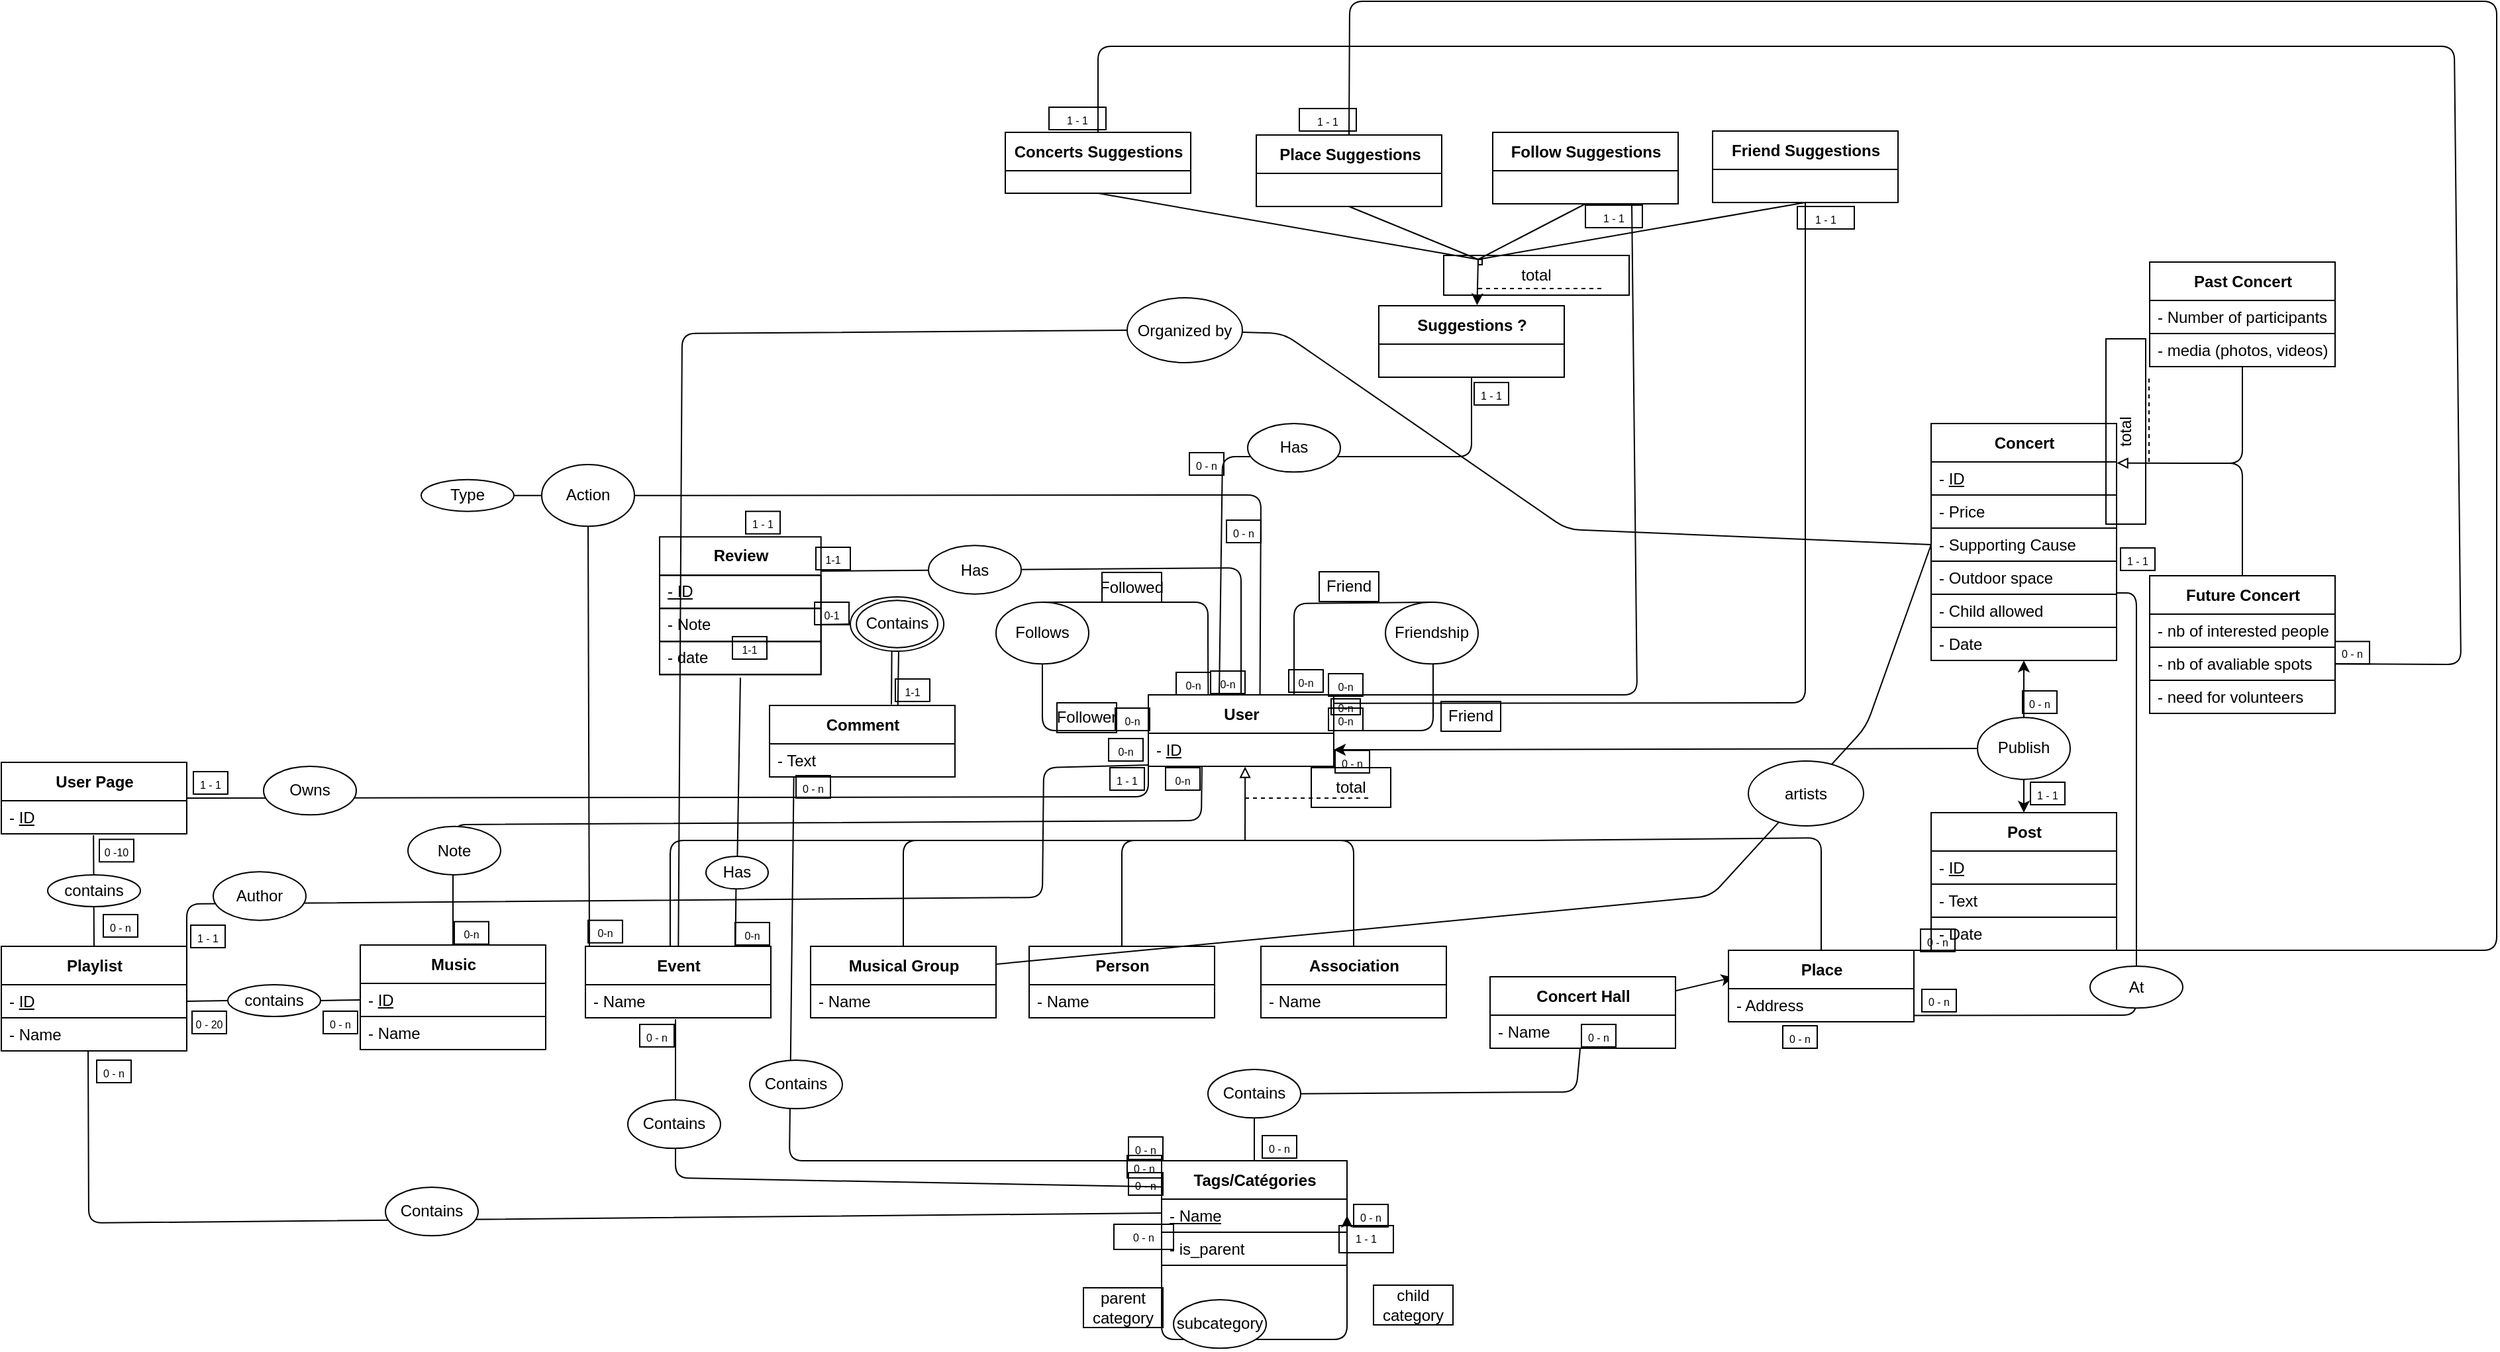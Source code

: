 <mxfile>
    <diagram id="nT5KfW_RDlfUQsja67Bm" name="Page-1">
        <mxGraphModel dx="3266" dy="2117" grid="1" gridSize="1" guides="1" tooltips="1" connect="1" arrows="1" fold="1" page="0" pageScale="1" pageWidth="850" pageHeight="1100" math="0" shadow="0">
            <root>
                <mxCell id="0"/>
                <mxCell id="1" parent="0"/>
                <mxCell id="24" style="edgeStyle=none;html=1;exitX=1;exitY=0.5;exitDx=0;exitDy=0;endArrow=none;endFill=0;strokeColor=#000000;" parent="1" source="5" edge="1">
                    <mxGeometry relative="1" as="geometry">
                        <mxPoint x="560" y="80" as="targetPoint"/>
                        <Array as="points">
                            <mxPoint x="560" y="137"/>
                        </Array>
                    </mxGeometry>
                </mxCell>
                <mxCell id="56" style="edgeStyle=none;html=1;startArrow=none;startFill=0;endArrow=none;endFill=0;entryX=1;entryY=0.5;entryDx=0;entryDy=0;exitX=0.602;exitY=0.006;exitDx=0;exitDy=0;exitPerimeter=0;strokeColor=#000000;" parent="1" source="5" target="60" edge="1">
                    <mxGeometry relative="1" as="geometry">
                        <mxPoint x="415" y="-76" as="targetPoint"/>
                        <Array as="points">
                            <mxPoint x="430" y="-41"/>
                        </Array>
                        <mxPoint x="429" y="109" as="sourcePoint"/>
                    </mxGeometry>
                </mxCell>
                <mxCell id="155" style="edgeStyle=none;html=1;exitX=0;exitY=0.5;exitDx=0;exitDy=0;entryX=1;entryY=0.5;entryDx=0;entryDy=0;endArrow=none;endFill=0;strokeColor=#000000;" parent="1" source="5" target="79" edge="1">
                    <mxGeometry relative="1" as="geometry">
                        <Array as="points">
                            <mxPoint x="345" y="187"/>
                        </Array>
                    </mxGeometry>
                </mxCell>
                <mxCell id="162" style="edgeStyle=none;html=1;exitX=0.289;exitY=1;exitDx=0;exitDy=0;entryX=0.5;entryY=0;entryDx=0;entryDy=0;endArrow=none;endFill=0;exitPerimeter=0;strokeColor=#000000;" parent="1" source="7" target="85" edge="1">
                    <mxGeometry relative="1" as="geometry">
                        <Array as="points">
                            <mxPoint x="385" y="205"/>
                            <mxPoint x="-180" y="208"/>
                        </Array>
                    </mxGeometry>
                </mxCell>
                <mxCell id="5" value="User" style="swimlane;fontStyle=1;align=center;verticalAlign=middle;childLayout=stackLayout;horizontal=1;startSize=29;horizontalStack=0;resizeParent=1;resizeParentMax=0;resizeLast=0;collapsible=0;marginBottom=0;html=1;strokeColor=#000000;" parent="1" vertex="1">
                    <mxGeometry x="345" y="110" width="140" height="54" as="geometry"/>
                </mxCell>
                <mxCell id="7" value="- &lt;u&gt;ID&lt;/u&gt;" style="text;html=1;strokeColor=#000000;fillColor=none;align=left;verticalAlign=middle;spacingLeft=4;spacingRight=4;overflow=hidden;rotatable=0;points=[[0,0.5],[1,0.5]];portConstraint=eastwest;" parent="5" vertex="1">
                    <mxGeometry y="29" width="140" height="25" as="geometry"/>
                </mxCell>
                <mxCell id="20" style="edgeStyle=none;html=1;exitX=0.5;exitY=0;exitDx=0;exitDy=0;endArrow=none;endFill=0;strokeColor=#000000;" parent="1" source="10" edge="1">
                    <mxGeometry relative="1" as="geometry">
                        <mxPoint x="340" y="220" as="targetPoint"/>
                        <Array as="points">
                            <mxPoint x="160" y="220"/>
                        </Array>
                    </mxGeometry>
                </mxCell>
                <mxCell id="10" value="Musical Group" style="swimlane;fontStyle=1;align=center;verticalAlign=middle;childLayout=stackLayout;horizontal=1;startSize=29;horizontalStack=0;resizeParent=1;resizeParentMax=0;resizeLast=0;collapsible=0;marginBottom=0;html=1;strokeColor=#000000;" parent="1" vertex="1">
                    <mxGeometry x="90" y="300" width="140" height="54" as="geometry"/>
                </mxCell>
                <mxCell id="11" value="- Name" style="text;html=1;strokeColor=#000000;fillColor=none;align=left;verticalAlign=middle;spacingLeft=4;spacingRight=4;overflow=hidden;rotatable=0;points=[[0,0.5],[1,0.5]];portConstraint=eastwest;" parent="10" vertex="1">
                    <mxGeometry y="29" width="140" height="25" as="geometry"/>
                </mxCell>
                <mxCell id="19" style="edgeStyle=none;html=1;exitX=0.5;exitY=0;exitDx=0;exitDy=0;endArrow=none;endFill=0;strokeColor=#000000;" parent="1" source="12" edge="1">
                    <mxGeometry relative="1" as="geometry">
                        <mxPoint x="420.0" y="220.0" as="targetPoint"/>
                        <Array as="points">
                            <mxPoint x="325" y="220"/>
                        </Array>
                    </mxGeometry>
                </mxCell>
                <mxCell id="12" value="Person" style="swimlane;fontStyle=1;align=center;verticalAlign=middle;childLayout=stackLayout;horizontal=1;startSize=29;horizontalStack=0;resizeParent=1;resizeParentMax=0;resizeLast=0;collapsible=0;marginBottom=0;html=1;strokeColor=#000000;" parent="1" vertex="1">
                    <mxGeometry x="255" y="300" width="140" height="54" as="geometry"/>
                </mxCell>
                <mxCell id="13" value="- Name" style="text;html=1;strokeColor=#000000;fillColor=none;align=left;verticalAlign=middle;spacingLeft=4;spacingRight=4;overflow=hidden;rotatable=0;points=[[0,0.5],[1,0.5]];portConstraint=eastwest;" parent="12" vertex="1">
                    <mxGeometry y="29" width="140" height="25" as="geometry"/>
                </mxCell>
                <mxCell id="21" style="edgeStyle=none;html=1;exitX=0.5;exitY=0;exitDx=0;exitDy=0;endArrow=none;endFill=0;strokeColor=#000000;" parent="1" source="14" edge="1">
                    <mxGeometry relative="1" as="geometry">
                        <mxPoint x="410.0" y="220.0" as="targetPoint"/>
                        <Array as="points">
                            <mxPoint x="500" y="220"/>
                        </Array>
                    </mxGeometry>
                </mxCell>
                <mxCell id="14" value="Association" style="swimlane;fontStyle=1;align=center;verticalAlign=middle;childLayout=stackLayout;horizontal=1;startSize=29;horizontalStack=0;resizeParent=1;resizeParentMax=0;resizeLast=0;collapsible=0;marginBottom=0;html=1;strokeColor=#000000;" parent="1" vertex="1">
                    <mxGeometry x="430" y="300" width="140" height="54" as="geometry"/>
                </mxCell>
                <mxCell id="15" value="- Name" style="text;html=1;strokeColor=#000000;fillColor=none;align=left;verticalAlign=middle;spacingLeft=4;spacingRight=4;overflow=hidden;rotatable=0;points=[[0,0.5],[1,0.5]];portConstraint=eastwest;" parent="14" vertex="1">
                    <mxGeometry y="29" width="140" height="25" as="geometry"/>
                </mxCell>
                <mxCell id="96" style="edgeStyle=none;html=1;endArrow=none;endFill=0;exitX=0.5;exitY=1;exitDx=0;exitDy=0;startArrow=none;entryX=0.5;entryY=0;entryDx=0;entryDy=0;strokeColor=#000000;" parent="1" source="97" target="77" edge="1">
                    <mxGeometry relative="1" as="geometry">
                        <mxPoint x="668" y="361" as="sourcePoint"/>
                        <mxPoint x="425" y="448" as="targetPoint"/>
                        <Array as="points"/>
                    </mxGeometry>
                </mxCell>
                <mxCell id="278" style="edgeStyle=none;html=1;entryX=0.025;entryY=-0.34;entryDx=0;entryDy=0;entryPerimeter=0;strokeColor=#000000;" parent="1" source="16" target="138" edge="1">
                    <mxGeometry relative="1" as="geometry"/>
                </mxCell>
                <mxCell id="16" value="Concert Hall" style="swimlane;fontStyle=1;align=center;verticalAlign=middle;childLayout=stackLayout;horizontal=1;startSize=29;horizontalStack=0;resizeParent=1;resizeParentMax=0;resizeLast=0;collapsible=0;marginBottom=0;html=1;strokeColor=#000000;" parent="1" vertex="1">
                    <mxGeometry x="603" y="323" width="140" height="54" as="geometry"/>
                </mxCell>
                <mxCell id="17" value="- Name" style="text;html=1;strokeColor=#000000;fillColor=none;align=left;verticalAlign=middle;spacingLeft=4;spacingRight=4;overflow=hidden;rotatable=0;points=[[0,0.5],[1,0.5]];portConstraint=eastwest;" parent="16" vertex="1">
                    <mxGeometry y="29" width="140" height="25" as="geometry"/>
                </mxCell>
                <mxCell id="23" value="" style="endArrow=block;html=1;entryX=0.522;entryY=1.012;entryDx=0;entryDy=0;entryPerimeter=0;endFill=0;strokeColor=#000000;" parent="1" target="7" edge="1">
                    <mxGeometry width="50" height="50" relative="1" as="geometry">
                        <mxPoint x="418" y="220" as="sourcePoint"/>
                        <mxPoint x="390" y="200" as="targetPoint"/>
                    </mxGeometry>
                </mxCell>
                <mxCell id="26" style="edgeStyle=none;html=1;exitX=0.5;exitY=0;exitDx=0;exitDy=0;endArrow=none;endFill=0;strokeColor=#000000;" parent="1" source="25" edge="1">
                    <mxGeometry relative="1" as="geometry">
                        <mxPoint x="455" y="110" as="targetPoint"/>
                        <Array as="points">
                            <mxPoint x="455" y="41"/>
                        </Array>
                    </mxGeometry>
                </mxCell>
                <mxCell id="25" value="Friendship" style="ellipse;whiteSpace=wrap;html=1;strokeColor=#000000;" parent="1" vertex="1">
                    <mxGeometry x="524" y="40.0" width="70" height="46.67" as="geometry"/>
                </mxCell>
                <mxCell id="30" style="edgeStyle=none;html=1;exitX=0.5;exitY=1;exitDx=0;exitDy=0;entryX=0;entryY=0.5;entryDx=0;entryDy=0;endArrow=none;endFill=0;strokeColor=#000000;" parent="1" source="29" target="5" edge="1">
                    <mxGeometry relative="1" as="geometry">
                        <Array as="points">
                            <mxPoint x="265" y="137"/>
                        </Array>
                    </mxGeometry>
                </mxCell>
                <mxCell id="31" style="edgeStyle=none;html=1;exitX=0.5;exitY=0;exitDx=0;exitDy=0;entryX=0.323;entryY=0;entryDx=0;entryDy=0;endArrow=none;endFill=0;entryPerimeter=0;strokeColor=#000000;" parent="1" source="29" target="5" edge="1">
                    <mxGeometry relative="1" as="geometry">
                        <Array as="points">
                            <mxPoint x="390" y="40"/>
                            <mxPoint x="390" y="80"/>
                        </Array>
                    </mxGeometry>
                </mxCell>
                <mxCell id="29" value="Follows" style="ellipse;whiteSpace=wrap;html=1;flipV=0;strokeColor=#000000;" parent="1" vertex="1">
                    <mxGeometry x="230" y="40.0" width="70" height="46.67" as="geometry"/>
                </mxCell>
                <mxCell id="32" value="Follower" style="text;html=1;strokeColor=#000000;fillColor=none;align=center;verticalAlign=middle;whiteSpace=wrap;rounded=0;" parent="1" vertex="1">
                    <mxGeometry x="276" y="116" width="45" height="22.5" as="geometry"/>
                </mxCell>
                <mxCell id="33" value="Followed" style="text;html=1;strokeColor=#000000;fillColor=none;align=center;verticalAlign=middle;whiteSpace=wrap;rounded=0;" parent="1" vertex="1">
                    <mxGeometry x="310" y="17.5" width="45" height="22.5" as="geometry"/>
                </mxCell>
                <mxCell id="34" value="Post" style="swimlane;fontStyle=1;align=center;verticalAlign=middle;childLayout=stackLayout;horizontal=1;startSize=29;horizontalStack=0;resizeParent=1;resizeParentMax=0;resizeLast=0;collapsible=0;marginBottom=0;html=1;strokeColor=#000000;" parent="1" vertex="1">
                    <mxGeometry x="936" y="199" width="140" height="104" as="geometry"/>
                </mxCell>
                <mxCell id="35" value="- &lt;u&gt;ID&lt;/u&gt;" style="text;html=1;strokeColor=#000000;fillColor=none;align=left;verticalAlign=middle;spacingLeft=4;spacingRight=4;overflow=hidden;rotatable=0;points=[[0,0.5],[1,0.5]];portConstraint=eastwest;" parent="34" vertex="1">
                    <mxGeometry y="29" width="140" height="25" as="geometry"/>
                </mxCell>
                <mxCell id="39" value="- Text" style="text;html=1;strokeColor=#000000;fillColor=none;align=left;verticalAlign=middle;spacingLeft=4;spacingRight=4;overflow=hidden;rotatable=0;points=[[0,0.5],[1,0.5]];portConstraint=eastwest;" parent="34" vertex="1">
                    <mxGeometry y="54" width="140" height="25" as="geometry"/>
                </mxCell>
                <mxCell id="305" value="- Date" style="text;html=1;strokeColor=#000000;fillColor=none;align=left;verticalAlign=middle;spacingLeft=4;spacingRight=4;overflow=hidden;rotatable=0;points=[[0,0.5],[1,0.5]];portConstraint=eastwest;" parent="34" vertex="1">
                    <mxGeometry y="79" width="140" height="25" as="geometry"/>
                </mxCell>
                <mxCell id="38" value="" style="edgeStyle=none;html=1;exitX=1;exitY=0.5;exitDx=0;exitDy=0;entryX=0;entryY=0.5;entryDx=0;entryDy=0;endArrow=none;endFill=0;startArrow=classic;startFill=1;strokeColor=#000000;" parent="1" source="7" target="37" edge="1">
                    <mxGeometry relative="1" as="geometry">
                        <mxPoint x="485.0" y="151.5" as="sourcePoint"/>
                        <mxPoint x="750" y="151.5" as="targetPoint"/>
                    </mxGeometry>
                </mxCell>
                <mxCell id="43" style="edgeStyle=none;html=1;exitX=0.5;exitY=0;exitDx=0;exitDy=0;entryX=0.5;entryY=1;entryDx=0;entryDy=0;endArrow=classic;endFill=1;startArrow=none;startFill=0;strokeColor=#000000;" parent="1" source="37" target="40" edge="1">
                    <mxGeometry relative="1" as="geometry"/>
                </mxCell>
                <mxCell id="239" style="edgeStyle=none;html=1;entryX=0.5;entryY=0;entryDx=0;entryDy=0;strokeColor=#000000;" parent="1" source="37" target="34" edge="1">
                    <mxGeometry relative="1" as="geometry"/>
                </mxCell>
                <mxCell id="37" value="Publish" style="ellipse;whiteSpace=wrap;html=1;strokeColor=#000000;" parent="1" vertex="1">
                    <mxGeometry x="971" y="127.16" width="70" height="46.67" as="geometry"/>
                </mxCell>
                <mxCell id="40" value="Concert" style="swimlane;fontStyle=1;align=center;verticalAlign=middle;childLayout=stackLayout;horizontal=1;startSize=29;horizontalStack=0;resizeParent=1;resizeParentMax=0;resizeLast=0;collapsible=0;marginBottom=0;html=1;strokeColor=#000000;" parent="1" vertex="1">
                    <mxGeometry x="936" y="-95" width="140" height="179" as="geometry"/>
                </mxCell>
                <mxCell id="41" value="- &lt;u&gt;ID&lt;/u&gt;" style="text;html=1;strokeColor=#000000;fillColor=none;align=left;verticalAlign=middle;spacingLeft=4;spacingRight=4;overflow=hidden;rotatable=0;points=[[0,0.5],[1,0.5]];portConstraint=eastwest;" parent="40" vertex="1">
                    <mxGeometry y="29" width="140" height="25" as="geometry"/>
                </mxCell>
                <mxCell id="122" value="- Price" style="text;html=1;strokeColor=#000000;fillColor=none;align=left;verticalAlign=middle;spacingLeft=4;spacingRight=4;overflow=hidden;rotatable=0;points=[[0,0.5],[1,0.5]];portConstraint=eastwest;" parent="40" vertex="1">
                    <mxGeometry y="54" width="140" height="25" as="geometry"/>
                </mxCell>
                <mxCell id="131" value="- Supporting Cause" style="text;html=1;strokeColor=#000000;fillColor=none;align=left;verticalAlign=middle;spacingLeft=4;spacingRight=4;overflow=hidden;rotatable=0;points=[[0,0.5],[1,0.5]];portConstraint=eastwest;" parent="40" vertex="1">
                    <mxGeometry y="79" width="140" height="25" as="geometry"/>
                </mxCell>
                <mxCell id="132" value="- Outdoor space" style="text;html=1;strokeColor=#000000;fillColor=none;align=left;verticalAlign=middle;spacingLeft=4;spacingRight=4;overflow=hidden;rotatable=0;points=[[0,0.5],[1,0.5]];portConstraint=eastwest;" parent="40" vertex="1">
                    <mxGeometry y="104" width="140" height="25" as="geometry"/>
                </mxCell>
                <mxCell id="133" value="- Child allowed" style="text;html=1;strokeColor=#000000;fillColor=none;align=left;verticalAlign=middle;spacingLeft=4;spacingRight=4;overflow=hidden;rotatable=0;points=[[0,0.5],[1,0.5]];portConstraint=eastwest;" parent="40" vertex="1">
                    <mxGeometry y="129" width="140" height="25" as="geometry"/>
                </mxCell>
                <mxCell id="306" value="- Date" style="text;html=1;strokeColor=#000000;fillColor=none;align=left;verticalAlign=middle;spacingLeft=4;spacingRight=4;overflow=hidden;rotatable=0;points=[[0,0.5],[1,0.5]];portConstraint=eastwest;" parent="40" vertex="1">
                    <mxGeometry y="154" width="140" height="25" as="geometry"/>
                </mxCell>
                <mxCell id="51" style="edgeStyle=none;html=1;endArrow=block;endFill=0;startArrow=none;startFill=0;entryX=1.002;entryY=0.035;entryDx=0;entryDy=0;entryPerimeter=0;exitX=0.5;exitY=1;exitDx=0;exitDy=0;fillColor=#33FF33;strokeColor=#000000;" parent="1" source="45" target="41" edge="1">
                    <mxGeometry relative="1" as="geometry">
                        <mxPoint x="1083" y="-65" as="targetPoint"/>
                        <mxPoint x="1171" y="-105" as="sourcePoint"/>
                        <Array as="points">
                            <mxPoint x="1171" y="-65"/>
                        </Array>
                    </mxGeometry>
                </mxCell>
                <mxCell id="45" value="Past Concert" style="swimlane;fontStyle=1;align=center;verticalAlign=middle;childLayout=stackLayout;horizontal=1;startSize=29;horizontalStack=0;resizeParent=1;resizeParentMax=0;resizeLast=0;collapsible=0;marginBottom=0;html=1;strokeColor=#000000;" parent="1" vertex="1">
                    <mxGeometry x="1101" y="-217" width="140" height="79" as="geometry"/>
                </mxCell>
                <mxCell id="119" value="- Number of participants" style="text;html=1;strokeColor=#000000;fillColor=none;align=left;verticalAlign=middle;spacingLeft=4;spacingRight=4;overflow=hidden;rotatable=0;points=[[0,0.5],[1,0.5]];portConstraint=eastwest;" parent="45" vertex="1">
                    <mxGeometry y="29" width="140" height="25" as="geometry"/>
                </mxCell>
                <mxCell id="120" value="- media (photos, videos)" style="text;html=1;strokeColor=#000000;fillColor=none;align=left;verticalAlign=middle;spacingLeft=4;spacingRight=4;overflow=hidden;rotatable=0;points=[[0,0.5],[1,0.5]];portConstraint=eastwest;" parent="45" vertex="1">
                    <mxGeometry y="54" width="140" height="25" as="geometry"/>
                </mxCell>
                <mxCell id="55" style="edgeStyle=none;html=1;exitX=0.5;exitY=0;exitDx=0;exitDy=0;startArrow=none;startFill=0;endArrow=none;endFill=0;fillColor=#66FF66;strokeColor=#000000;" parent="1" source="47" edge="1">
                    <mxGeometry relative="1" as="geometry">
                        <mxPoint x="1143" y="-65" as="targetPoint"/>
                        <Array as="points">
                            <mxPoint x="1171" y="-65"/>
                        </Array>
                    </mxGeometry>
                </mxCell>
                <mxCell id="47" value="Future Concert" style="swimlane;fontStyle=1;align=center;verticalAlign=middle;childLayout=stackLayout;horizontal=1;startSize=29;horizontalStack=0;resizeParent=1;resizeParentMax=0;resizeLast=0;collapsible=0;marginBottom=0;html=1;strokeColor=#000000;" parent="1" vertex="1">
                    <mxGeometry x="1101" y="20" width="140" height="104" as="geometry"/>
                </mxCell>
                <mxCell id="121" value="- nb of interested people" style="text;html=1;strokeColor=#000000;fillColor=none;align=left;verticalAlign=middle;spacingLeft=4;spacingRight=4;overflow=hidden;rotatable=0;points=[[0,0.5],[1,0.5]];portConstraint=eastwest;" parent="47" vertex="1">
                    <mxGeometry y="29" width="140" height="25" as="geometry"/>
                </mxCell>
                <mxCell id="125" value="- nb of avaliable spots" style="text;html=1;strokeColor=#000000;fillColor=none;align=left;verticalAlign=middle;spacingLeft=4;spacingRight=4;overflow=hidden;rotatable=0;points=[[0,0.5],[1,0.5]];portConstraint=eastwest;" parent="47" vertex="1">
                    <mxGeometry y="54" width="140" height="25" as="geometry"/>
                </mxCell>
                <mxCell id="126" value="- need for volunteers" style="text;html=1;strokeColor=#000000;fillColor=none;align=left;verticalAlign=middle;spacingLeft=4;spacingRight=4;overflow=hidden;rotatable=0;points=[[0,0.5],[1,0.5]];portConstraint=eastwest;" parent="47" vertex="1">
                    <mxGeometry y="79" width="140" height="25" as="geometry"/>
                </mxCell>
                <mxCell id="102" style="edgeStyle=none;html=1;endArrow=none;endFill=0;entryX=0;entryY=0.25;entryDx=0;entryDy=0;fillColor=#60a917;strokeColor=#000000;" parent="1" target="77" edge="1">
                    <mxGeometry relative="1" as="geometry">
                        <mxPoint x="-12" y="355" as="sourcePoint"/>
                        <mxPoint x="425" y="459" as="targetPoint"/>
                        <Array as="points">
                            <mxPoint x="-12" y="475"/>
                        </Array>
                    </mxGeometry>
                </mxCell>
                <mxCell id="57" value="Event" style="swimlane;fontStyle=1;align=center;verticalAlign=middle;childLayout=stackLayout;horizontal=1;startSize=29;horizontalStack=0;resizeParent=1;resizeParentMax=0;resizeLast=0;collapsible=0;marginBottom=0;html=1;strokeColor=#000000;" parent="1" vertex="1">
                    <mxGeometry x="-80" y="300" width="140" height="54" as="geometry"/>
                </mxCell>
                <mxCell id="139" value="- Name" style="text;html=1;strokeColor=#000000;fillColor=none;align=left;verticalAlign=middle;spacingLeft=4;spacingRight=4;overflow=hidden;rotatable=0;points=[[0,0.5],[1,0.5]];portConstraint=eastwest;" parent="57" vertex="1">
                    <mxGeometry y="29" width="140" height="25" as="geometry"/>
                </mxCell>
                <mxCell id="59" style="edgeStyle=none;html=1;exitX=0.5;exitY=0;exitDx=0;exitDy=0;endArrow=none;endFill=0;strokeColor=#000000;" parent="1" edge="1">
                    <mxGeometry relative="1" as="geometry">
                        <mxPoint x="180" y="220" as="targetPoint"/>
                        <mxPoint x="-16" y="300" as="sourcePoint"/>
                        <Array as="points">
                            <mxPoint x="-16" y="220"/>
                        </Array>
                    </mxGeometry>
                </mxCell>
                <mxCell id="61" style="edgeStyle=none;html=1;exitX=0.5;exitY=1;exitDx=0;exitDy=0;startArrow=none;startFill=0;endArrow=none;endFill=0;strokeColor=#000000;" parent="1" source="60" edge="1">
                    <mxGeometry relative="1" as="geometry">
                        <mxPoint x="-77" y="300" as="targetPoint"/>
                    </mxGeometry>
                </mxCell>
                <mxCell id="65" style="edgeStyle=none;html=1;exitX=0;exitY=0.5;exitDx=0;exitDy=0;startArrow=none;startFill=0;endArrow=none;endFill=0;strokeColor=#000000;" parent="1" source="60" target="63" edge="1">
                    <mxGeometry relative="1" as="geometry"/>
                </mxCell>
                <mxCell id="60" value="Action" style="ellipse;whiteSpace=wrap;html=1;flipV=0;strokeColor=#000000;" parent="1" vertex="1">
                    <mxGeometry x="-113" y="-64.0" width="70" height="46.67" as="geometry"/>
                </mxCell>
                <mxCell id="63" value="Type" style="ellipse;whiteSpace=wrap;html=1;flipV=0;strokeColor=#000000;" parent="1" vertex="1">
                    <mxGeometry x="-204" y="-52.66" width="70" height="24" as="geometry"/>
                </mxCell>
                <mxCell id="67" style="edgeStyle=none;html=1;startArrow=none;startFill=0;endArrow=none;endFill=0;exitX=0.483;exitY=1.006;exitDx=0;exitDy=0;exitPerimeter=0;entryX=0.809;entryY=0.004;entryDx=0;entryDy=0;entryPerimeter=0;strokeColor=#000000;" parent="1" source="208" target="57" edge="1">
                    <mxGeometry relative="1" as="geometry">
                        <mxPoint x="35" y="300" as="targetPoint"/>
                        <mxPoint x="35" y="38" as="sourcePoint"/>
                    </mxGeometry>
                </mxCell>
                <mxCell id="68" style="edgeStyle=none;html=1;exitX=1;exitY=0.5;exitDx=0;exitDy=0;startArrow=none;startFill=0;endArrow=none;endFill=0;entryX=0.5;entryY=0;entryDx=0;entryDy=0;strokeColor=#000000;" parent="1" target="5" edge="1">
                    <mxGeometry relative="1" as="geometry">
                        <mxPoint x="415" y="16" as="targetPoint"/>
                        <Array as="points">
                            <mxPoint x="415" y="14"/>
                        </Array>
                        <mxPoint x="70.0" y="16.665" as="sourcePoint"/>
                    </mxGeometry>
                </mxCell>
                <mxCell id="73" style="edgeStyle=none;html=1;startArrow=none;startFill=0;endArrow=none;endFill=0;entryX=0.517;entryY=1.006;entryDx=0;entryDy=0;entryPerimeter=0;exitX=0.692;exitY=-0.01;exitDx=0;exitDy=0;exitPerimeter=0;strokeColor=#000000;" parent="1" source="74" target="194" edge="1">
                    <mxGeometry relative="1" as="geometry">
                        <mxPoint x="157" y="117" as="sourcePoint"/>
                        <mxPoint x="156" y="80" as="targetPoint"/>
                        <Array as="points"/>
                    </mxGeometry>
                </mxCell>
                <mxCell id="112" style="edgeStyle=none;html=1;exitX=0.131;exitY=0.989;exitDx=0;exitDy=0;entryX=0;entryY=0;entryDx=0;entryDy=0;endArrow=none;endFill=0;exitPerimeter=0;strokeColor=#000000;" parent="1" source="150" target="77" edge="1">
                    <mxGeometry relative="1" as="geometry">
                        <Array as="points">
                            <mxPoint x="74" y="462"/>
                        </Array>
                    </mxGeometry>
                </mxCell>
                <mxCell id="74" value="Comment" style="swimlane;fontStyle=1;align=center;verticalAlign=middle;childLayout=stackLayout;horizontal=1;startSize=29;horizontalStack=0;resizeParent=1;resizeParentMax=0;resizeLast=0;collapsible=0;marginBottom=0;html=1;strokeColor=#000000;" parent="1" vertex="1">
                    <mxGeometry x="59" y="118" width="140" height="54" as="geometry"/>
                </mxCell>
                <mxCell id="150" value="- Text" style="text;html=1;strokeColor=#000000;fillColor=none;align=left;verticalAlign=middle;spacingLeft=4;spacingRight=4;overflow=hidden;rotatable=0;points=[[0,0.5],[1,0.5]];portConstraint=eastwest;" parent="74" vertex="1">
                    <mxGeometry y="29" width="140" height="25" as="geometry"/>
                </mxCell>
                <mxCell id="77" value="Tags/Catégories" style="swimlane;fontStyle=1;align=center;verticalAlign=middle;childLayout=stackLayout;horizontal=1;startSize=29;horizontalStack=0;resizeParent=1;resizeParentMax=0;resizeLast=0;collapsible=0;marginBottom=0;html=1;strokeColor=#000000;" parent="1" vertex="1">
                    <mxGeometry x="355" y="462" width="140" height="79" as="geometry"/>
                </mxCell>
                <mxCell id="78" value="&lt;u&gt;-&amp;nbsp;Name&lt;/u&gt;" style="text;html=1;strokeColor=#000000;fillColor=none;align=left;verticalAlign=middle;spacingLeft=4;spacingRight=4;overflow=hidden;rotatable=0;points=[[0,0.5],[1,0.5]];portConstraint=eastwest;" parent="77" vertex="1">
                    <mxGeometry y="29" width="140" height="25" as="geometry"/>
                </mxCell>
                <mxCell id="291" style="edgeStyle=none;html=1;exitX=0;exitY=0.5;exitDx=0;exitDy=0;entryX=1;entryY=0.5;entryDx=0;entryDy=0;fontColor=#80FF00;strokeColor=#000000;" parent="77" source="78" target="78" edge="1">
                    <mxGeometry relative="1" as="geometry">
                        <Array as="points">
                            <mxPoint y="135"/>
                            <mxPoint x="140" y="135"/>
                            <mxPoint x="140" y="88"/>
                        </Array>
                    </mxGeometry>
                </mxCell>
                <mxCell id="300" value="- is_parent" style="text;html=1;strokeColor=#000000;fillColor=none;align=left;verticalAlign=middle;spacingLeft=4;spacingRight=4;overflow=hidden;rotatable=0;points=[[0,0.5],[1,0.5]];portConstraint=eastwest;" parent="77" vertex="1">
                    <mxGeometry y="54" width="140" height="25" as="geometry"/>
                </mxCell>
                <mxCell id="141" style="edgeStyle=none;html=1;exitX=0.497;exitY=1.04;exitDx=0;exitDy=0;entryX=0.5;entryY=0;entryDx=0;entryDy=0;endArrow=none;endFill=0;exitPerimeter=0;strokeColor=#000000;" parent="1" target="83" edge="1">
                    <mxGeometry relative="1" as="geometry">
                        <mxPoint x="-451.42" y="216" as="sourcePoint"/>
                    </mxGeometry>
                </mxCell>
                <mxCell id="79" value="User Page" style="swimlane;fontStyle=1;align=center;verticalAlign=middle;childLayout=stackLayout;horizontal=1;startSize=29;horizontalStack=0;resizeParent=1;resizeParentMax=0;resizeLast=0;collapsible=0;marginBottom=0;html=1;strokeColor=#000000;" parent="1" vertex="1">
                    <mxGeometry x="-521" y="161" width="140" height="54" as="geometry"/>
                </mxCell>
                <mxCell id="161" value="- &lt;u&gt;ID&lt;/u&gt;" style="text;html=1;strokeColor=#000000;fillColor=none;align=left;verticalAlign=middle;spacingLeft=4;spacingRight=4;overflow=hidden;rotatable=0;points=[[0,0.5],[1,0.5]];portConstraint=eastwest;" parent="79" vertex="1">
                    <mxGeometry y="29" width="140" height="25" as="geometry"/>
                </mxCell>
                <mxCell id="105" style="edgeStyle=none;html=1;exitX=0.468;exitY=0.999;exitDx=0;exitDy=0;entryX=0;entryY=0.5;entryDx=0;entryDy=0;endArrow=none;endFill=0;exitPerimeter=0;fillColor=#60a917;strokeColor=#000000;" parent="1" source="145" target="77" edge="1">
                    <mxGeometry relative="1" as="geometry">
                        <mxPoint x="-454.78" y="354.575" as="sourcePoint"/>
                        <Array as="points">
                            <mxPoint x="-455" y="509"/>
                        </Array>
                    </mxGeometry>
                </mxCell>
                <mxCell id="157" style="edgeStyle=none;html=1;exitX=1;exitY=0.25;exitDx=0;exitDy=0;entryX=0.002;entryY=0.961;entryDx=0;entryDy=0;endArrow=none;endFill=0;entryPerimeter=0;strokeColor=#000000;" parent="1" source="83" target="7" edge="1">
                    <mxGeometry relative="1" as="geometry">
                        <Array as="points">
                            <mxPoint x="-381" y="268"/>
                            <mxPoint x="265" y="263"/>
                            <mxPoint x="266" y="165"/>
                        </Array>
                    </mxGeometry>
                </mxCell>
                <mxCell id="83" value="Playlist" style="swimlane;fontStyle=1;align=center;verticalAlign=middle;childLayout=stackLayout;horizontal=1;startSize=29;horizontalStack=0;resizeParent=1;resizeParentMax=0;resizeLast=0;collapsible=0;marginBottom=0;html=1;strokeColor=#000000;" parent="1" vertex="1">
                    <mxGeometry x="-521" y="300" width="140" height="79" as="geometry"/>
                </mxCell>
                <mxCell id="144" value="- &lt;u&gt;ID&lt;/u&gt;" style="text;html=1;strokeColor=#000000;fillColor=none;align=left;verticalAlign=middle;spacingLeft=4;spacingRight=4;overflow=hidden;rotatable=0;points=[[0,0.5],[1,0.5]];portConstraint=eastwest;" parent="83" vertex="1">
                    <mxGeometry y="29" width="140" height="25" as="geometry"/>
                </mxCell>
                <mxCell id="145" value="- Name" style="text;html=1;strokeColor=#000000;fillColor=none;align=left;verticalAlign=middle;spacingLeft=4;spacingRight=4;overflow=hidden;rotatable=0;points=[[0,0.5],[1,0.5]];portConstraint=eastwest;" parent="83" vertex="1">
                    <mxGeometry y="54" width="140" height="25" as="geometry"/>
                </mxCell>
                <mxCell id="85" value="Music" style="swimlane;fontStyle=1;align=center;verticalAlign=middle;childLayout=stackLayout;horizontal=1;startSize=29;horizontalStack=0;resizeParent=1;resizeParentMax=0;resizeLast=0;collapsible=0;marginBottom=0;html=1;strokeColor=#000000;" parent="1" vertex="1">
                    <mxGeometry x="-250" y="299" width="140" height="79" as="geometry"/>
                </mxCell>
                <mxCell id="86" value="- &lt;u&gt;ID&lt;/u&gt;" style="text;html=1;strokeColor=#000000;fillColor=none;align=left;verticalAlign=middle;spacingLeft=4;spacingRight=4;overflow=hidden;rotatable=0;points=[[0,0.5],[1,0.5]];portConstraint=eastwest;" parent="85" vertex="1">
                    <mxGeometry y="29" width="140" height="25" as="geometry"/>
                </mxCell>
                <mxCell id="143" value="- Name" style="text;html=1;strokeColor=#000000;fillColor=none;align=left;verticalAlign=middle;spacingLeft=4;spacingRight=4;overflow=hidden;rotatable=0;points=[[0,0.5],[1,0.5]];portConstraint=eastwest;" parent="85" vertex="1">
                    <mxGeometry y="54" width="140" height="25" as="geometry"/>
                </mxCell>
                <mxCell id="147" style="edgeStyle=none;html=1;exitX=1;exitY=0.5;exitDx=0;exitDy=0;entryX=0;entryY=0.5;entryDx=0;entryDy=0;endArrow=none;endFill=0;strokeColor=#000000;" parent="1" source="90" target="86" edge="1">
                    <mxGeometry relative="1" as="geometry"/>
                </mxCell>
                <mxCell id="90" value="contains" style="ellipse;whiteSpace=wrap;html=1;flipV=0;strokeColor=#000000;" parent="1" vertex="1">
                    <mxGeometry x="-350" y="329" width="70" height="24" as="geometry"/>
                </mxCell>
                <mxCell id="91" value="Friend" style="text;html=1;strokeColor=#000000;fillColor=none;align=center;verticalAlign=middle;whiteSpace=wrap;rounded=0;" parent="1" vertex="1">
                    <mxGeometry x="474" y="17" width="45" height="22.5" as="geometry"/>
                </mxCell>
                <mxCell id="92" value="Friend" style="text;html=1;strokeColor=#000000;fillColor=none;align=center;verticalAlign=middle;whiteSpace=wrap;rounded=0;" parent="1" vertex="1">
                    <mxGeometry x="566" y="115" width="45" height="22.5" as="geometry"/>
                </mxCell>
                <mxCell id="95" style="edgeStyle=none;html=1;exitX=0.5;exitY=0;exitDx=0;exitDy=0;endArrow=none;endFill=0;strokeColor=#000000;" parent="1" source="93" edge="1">
                    <mxGeometry relative="1" as="geometry">
                        <mxPoint x="420" y="220" as="targetPoint"/>
                        <Array as="points">
                            <mxPoint x="853" y="218"/>
                            <mxPoint x="637" y="220"/>
                        </Array>
                    </mxGeometry>
                </mxCell>
                <mxCell id="93" value="Place" style="swimlane;fontStyle=1;align=center;verticalAlign=middle;childLayout=stackLayout;horizontal=1;startSize=29;horizontalStack=0;resizeParent=1;resizeParentMax=0;resizeLast=0;collapsible=0;marginBottom=0;html=1;strokeColor=#000000;" parent="1" vertex="1">
                    <mxGeometry x="783" y="303" width="140" height="54" as="geometry"/>
                </mxCell>
                <mxCell id="138" value="- Address" style="text;html=1;strokeColor=#000000;fillColor=none;align=left;verticalAlign=middle;spacingLeft=4;spacingRight=4;overflow=hidden;rotatable=0;points=[[0,0.5],[1,0.5]];portConstraint=eastwest;" parent="93" vertex="1">
                    <mxGeometry y="29" width="140" height="25" as="geometry"/>
                </mxCell>
                <mxCell id="98" value="" style="edgeStyle=none;html=1;entryX=1;entryY=0.5;entryDx=0;entryDy=0;endArrow=none;endFill=0;exitX=0.486;exitY=1;exitDx=0;exitDy=0;exitPerimeter=0;strokeColor=#000000;" parent="1" source="17" target="97" edge="1">
                    <mxGeometry relative="1" as="geometry">
                        <mxPoint x="668.04" y="354" as="sourcePoint"/>
                        <mxPoint x="424" y="446" as="targetPoint"/>
                        <Array as="points">
                            <mxPoint x="668" y="410"/>
                        </Array>
                    </mxGeometry>
                </mxCell>
                <mxCell id="97" value="Contains" style="ellipse;whiteSpace=wrap;html=1;strokeColor=#000000;" parent="1" vertex="1">
                    <mxGeometry x="390" y="393" width="70" height="36.67" as="geometry"/>
                </mxCell>
                <mxCell id="108" value="Contains" style="ellipse;whiteSpace=wrap;html=1;strokeColor=#000000;" parent="1" vertex="1">
                    <mxGeometry x="-231" y="482" width="70" height="36.67" as="geometry"/>
                </mxCell>
                <mxCell id="111" value="Contains" style="ellipse;whiteSpace=wrap;html=1;strokeColor=#000000;" parent="1" vertex="1">
                    <mxGeometry x="-48" y="416" width="70" height="36.67" as="geometry"/>
                </mxCell>
                <mxCell id="113" value="Contains" style="ellipse;whiteSpace=wrap;html=1;strokeColor=#000000;" parent="1" vertex="1">
                    <mxGeometry x="44" y="386" width="70" height="36.67" as="geometry"/>
                </mxCell>
                <mxCell id="129" style="edgeStyle=none;html=1;endArrow=none;endFill=0;entryX=0.996;entryY=0.81;entryDx=0;entryDy=0;entryPerimeter=0;strokeColor=#000000;" parent="1" edge="1">
                    <mxGeometry relative="1" as="geometry">
                        <mxPoint x="1076" y="33" as="sourcePoint"/>
                        <mxPoint x="922.44" y="352.25" as="targetPoint"/>
                        <Array as="points">
                            <mxPoint x="1091" y="33"/>
                            <mxPoint x="1091" y="201"/>
                            <mxPoint x="1091" y="279"/>
                            <mxPoint x="1091" y="352"/>
                        </Array>
                    </mxGeometry>
                </mxCell>
                <mxCell id="130" value="At" style="ellipse;whiteSpace=wrap;html=1;strokeColor=#000000;" parent="1" vertex="1">
                    <mxGeometry x="1056" y="315" width="70" height="31.67" as="geometry"/>
                </mxCell>
                <mxCell id="142" value="contains" style="ellipse;whiteSpace=wrap;html=1;flipV=0;strokeColor=#000000;" parent="1" vertex="1">
                    <mxGeometry x="-486" y="246" width="70" height="24" as="geometry"/>
                </mxCell>
                <mxCell id="146" style="edgeStyle=none;html=1;exitX=1;exitY=0.5;exitDx=0;exitDy=0;entryX=0;entryY=0.5;entryDx=0;entryDy=0;endArrow=none;endFill=0;strokeColor=#000000;" parent="1" source="144" target="90" edge="1">
                    <mxGeometry relative="1" as="geometry"/>
                </mxCell>
                <mxCell id="158" value="Author" style="ellipse;whiteSpace=wrap;html=1;strokeColor=#000000;" parent="1" vertex="1">
                    <mxGeometry x="-361" y="243.67" width="70" height="36.67" as="geometry"/>
                </mxCell>
                <mxCell id="160" value="Owns" style="ellipse;whiteSpace=wrap;html=1;strokeColor=#000000;" parent="1" vertex="1">
                    <mxGeometry x="-323" y="164" width="70" height="36.67" as="geometry"/>
                </mxCell>
                <mxCell id="163" value="Note" style="ellipse;whiteSpace=wrap;html=1;strokeColor=#000000;" parent="1" vertex="1">
                    <mxGeometry x="-214" y="209.33" width="70" height="36.67" as="geometry"/>
                </mxCell>
                <mxCell id="171" value="" style="endArrow=none;dashed=1;html=1;strokeColor=#000000;" parent="1" edge="1">
                    <mxGeometry width="50" height="50" relative="1" as="geometry">
                        <mxPoint x="511" y="188" as="sourcePoint"/>
                        <mxPoint x="415" y="188" as="targetPoint"/>
                    </mxGeometry>
                </mxCell>
                <mxCell id="172" value="total" style="text;html=1;strokeColor=#000000;fillColor=none;align=center;verticalAlign=middle;whiteSpace=wrap;rounded=0;" parent="1" vertex="1">
                    <mxGeometry x="468" y="165" width="60" height="30" as="geometry"/>
                </mxCell>
                <mxCell id="173" value="" style="endArrow=none;dashed=1;html=1;strokeColor=#000000;" parent="1" edge="1">
                    <mxGeometry width="50" height="50" relative="1" as="geometry">
                        <mxPoint x="1100.51" y="-129" as="sourcePoint"/>
                        <mxPoint x="1100.51" y="-63" as="targetPoint"/>
                    </mxGeometry>
                </mxCell>
                <mxCell id="174" value="total" style="text;html=1;strokeColor=#000000;fillColor=none;align=center;verticalAlign=middle;whiteSpace=wrap;rounded=0;rotation=-90;" parent="1" vertex="1">
                    <mxGeometry x="1013" y="-104" width="140" height="30" as="geometry"/>
                </mxCell>
                <mxCell id="175" value="&lt;font style=&quot;font-size: 8px;&quot;&gt;0-n&lt;/font&gt;" style="text;html=1;strokeColor=#000000;fillColor=none;align=center;verticalAlign=middle;whiteSpace=wrap;rounded=0;" parent="1" vertex="1">
                    <mxGeometry x="320" y="120" width="26" height="17" as="geometry"/>
                </mxCell>
                <mxCell id="176" value="&lt;font style=&quot;font-size: 8px;&quot;&gt;0-n&lt;/font&gt;" style="text;html=1;strokeColor=#000000;fillColor=none;align=center;verticalAlign=middle;whiteSpace=wrap;rounded=0;" parent="1" vertex="1">
                    <mxGeometry x="366" y="93" width="26" height="17" as="geometry"/>
                </mxCell>
                <mxCell id="177" value="&lt;font style=&quot;font-size: 8px;&quot;&gt;0-n&lt;/font&gt;" style="text;html=1;strokeColor=#000000;fillColor=none;align=center;verticalAlign=middle;whiteSpace=wrap;rounded=0;" parent="1" vertex="1">
                    <mxGeometry x="481" y="120" width="26" height="17" as="geometry"/>
                </mxCell>
                <mxCell id="181" value="&lt;font style=&quot;font-size: 8px;&quot;&gt;0-n&lt;/font&gt;" style="text;html=1;strokeColor=#000000;fillColor=none;align=center;verticalAlign=middle;whiteSpace=wrap;rounded=0;" parent="1" vertex="1">
                    <mxGeometry x="451" y="91" width="26" height="17" as="geometry"/>
                </mxCell>
                <mxCell id="186" value="&lt;font style=&quot;font-size: 8px;&quot;&gt;0 - n&lt;/font&gt;" style="text;html=1;strokeColor=#000000;fillColor=none;align=center;verticalAlign=middle;whiteSpace=wrap;rounded=0;" parent="1" vertex="1">
                    <mxGeometry x="404" y="-22" width="26" height="17" as="geometry"/>
                </mxCell>
                <mxCell id="187" value="&lt;font style=&quot;font-size: 8px;&quot;&gt;0-n&lt;/font&gt;" style="text;html=1;strokeColor=#000000;fillColor=none;align=center;verticalAlign=middle;whiteSpace=wrap;rounded=0;" parent="1" vertex="1">
                    <mxGeometry x="-78" y="280.34" width="26" height="17" as="geometry"/>
                </mxCell>
                <mxCell id="188" value="&lt;font style=&quot;font-size: 8px;&quot;&gt;1-1&lt;/font&gt;" style="text;html=1;strokeColor=#000000;fillColor=none;align=center;verticalAlign=middle;whiteSpace=wrap;rounded=0;" parent="1" vertex="1">
                    <mxGeometry x="154" y="98.0" width="26" height="17" as="geometry"/>
                </mxCell>
                <mxCell id="189" value="Review" style="swimlane;fontStyle=1;align=center;verticalAlign=middle;childLayout=stackLayout;horizontal=1;startSize=29;horizontalStack=0;resizeParent=1;resizeParentMax=0;resizeLast=0;collapsible=0;marginBottom=0;html=1;strokeColor=#000000;" parent="1" vertex="1">
                    <mxGeometry x="-24" y="-9.33" width="121.85" height="104" as="geometry"/>
                </mxCell>
                <mxCell id="191" value="&lt;u&gt;- ID&lt;/u&gt;" style="text;html=1;strokeColor=#000000;fillColor=none;align=left;verticalAlign=middle;spacingLeft=4;spacingRight=4;overflow=hidden;rotatable=0;points=[[0,0.5],[1,0.5]];portConstraint=eastwest;" parent="189" vertex="1">
                    <mxGeometry y="29" width="121.85" height="25" as="geometry"/>
                </mxCell>
                <mxCell id="193" value="- Note" style="text;html=1;strokeColor=#000000;fillColor=none;align=left;verticalAlign=middle;spacingLeft=4;spacingRight=4;overflow=hidden;rotatable=0;points=[[0,0.5],[1,0.5]];portConstraint=eastwest;" parent="189" vertex="1">
                    <mxGeometry y="54" width="121.85" height="25" as="geometry"/>
                </mxCell>
                <mxCell id="307" value="- date" style="text;html=1;strokeColor=#000000;fillColor=none;align=left;verticalAlign=middle;spacingLeft=4;spacingRight=4;overflow=hidden;rotatable=0;points=[[0,0.5],[1,0.5]];portConstraint=eastwest;" parent="189" vertex="1">
                    <mxGeometry y="79" width="121.85" height="25" as="geometry"/>
                </mxCell>
                <mxCell id="195" style="edgeStyle=none;html=1;fontSize=8;endArrow=none;endFill=0;strokeColor=#000000;" parent="1" source="194" target="193" edge="1">
                    <mxGeometry relative="1" as="geometry"/>
                </mxCell>
                <mxCell id="194" value="Contains" style="ellipse;whiteSpace=wrap;html=1;flipV=0;strokeColor=#000000;" parent="1" vertex="1">
                    <mxGeometry x="120" y="36" width="70.57" height="41" as="geometry"/>
                </mxCell>
                <mxCell id="198" style="edgeStyle=none;html=1;startArrow=none;startFill=0;endArrow=none;endFill=0;entryX=0.517;entryY=1.006;entryDx=0;entryDy=0;entryPerimeter=0;exitX=0.692;exitY=-0.01;exitDx=0;exitDy=0;exitPerimeter=0;strokeColor=#000000;" parent="1" edge="1">
                    <mxGeometry relative="1" as="geometry">
                        <mxPoint x="151.0" y="117.22" as="sourcePoint"/>
                        <mxPoint x="151.31" y="76.674" as="targetPoint"/>
                        <Array as="points"/>
                    </mxGeometry>
                </mxCell>
                <mxCell id="199" value="Contains" style="ellipse;whiteSpace=wrap;html=1;flipV=0;strokeColor=#000000;" parent="1" vertex="1">
                    <mxGeometry x="124.59" y="38.66" width="61.4" height="35.67" as="geometry"/>
                </mxCell>
                <mxCell id="202" value="&lt;font style=&quot;font-size: 8px;&quot;&gt;0-1&lt;/font&gt;" style="text;html=1;strokeColor=#000000;fillColor=none;align=center;verticalAlign=middle;whiteSpace=wrap;rounded=0;" parent="1" vertex="1">
                    <mxGeometry x="93" y="40.0" width="26" height="17" as="geometry"/>
                </mxCell>
                <mxCell id="203" value="&lt;font style=&quot;font-size: 8px;&quot;&gt;0-n&lt;/font&gt;" style="text;html=1;strokeColor=#000000;fillColor=none;align=center;verticalAlign=middle;whiteSpace=wrap;rounded=0;" parent="1" vertex="1">
                    <mxGeometry x="392" y="92.0" width="26" height="17" as="geometry"/>
                </mxCell>
                <mxCell id="205" value="Has" style="ellipse;whiteSpace=wrap;html=1;strokeColor=#000000;" parent="1" vertex="1">
                    <mxGeometry x="179" y="-2.83" width="70" height="36.67" as="geometry"/>
                </mxCell>
                <mxCell id="207" value="&lt;font style=&quot;font-size: 8px;&quot;&gt;1-1&lt;/font&gt;" style="text;html=1;strokeColor=#000000;fillColor=none;align=center;verticalAlign=middle;whiteSpace=wrap;rounded=0;" parent="1" vertex="1">
                    <mxGeometry x="94" y="-1.5" width="26" height="17" as="geometry"/>
                </mxCell>
                <mxCell id="209" value="" style="edgeStyle=none;html=1;startArrow=none;startFill=0;endArrow=none;endFill=0;strokeColor=#000000;" parent="1" target="208" edge="1">
                    <mxGeometry relative="1" as="geometry">
                        <mxPoint x="35" y="300" as="targetPoint"/>
                        <mxPoint x="37" y="97" as="sourcePoint"/>
                    </mxGeometry>
                </mxCell>
                <mxCell id="208" value="Has" style="ellipse;whiteSpace=wrap;html=1;strokeColor=#000000;" parent="1" vertex="1">
                    <mxGeometry x="11" y="232" width="47" height="24.62" as="geometry"/>
                </mxCell>
                <mxCell id="210" value="&lt;font style=&quot;font-size: 8px;&quot;&gt;0-n&lt;/font&gt;" style="text;html=1;strokeColor=#000000;fillColor=none;align=center;verticalAlign=middle;whiteSpace=wrap;rounded=0;" parent="1" vertex="1">
                    <mxGeometry x="33" y="282" width="26" height="17" as="geometry"/>
                </mxCell>
                <mxCell id="212" value="&lt;font style=&quot;font-size: 8px;&quot;&gt;1-1&lt;/font&gt;" style="text;html=1;strokeColor=#000000;fillColor=none;align=center;verticalAlign=middle;whiteSpace=wrap;rounded=0;" parent="1" vertex="1">
                    <mxGeometry x="31" y="66" width="26" height="17" as="geometry"/>
                </mxCell>
                <mxCell id="214" value="&lt;font style=&quot;font-size: 8px;&quot;&gt;1 - 1&lt;/font&gt;" style="text;html=1;strokeColor=#000000;fillColor=none;align=center;verticalAlign=middle;whiteSpace=wrap;rounded=0;" parent="1" vertex="1">
                    <mxGeometry x="41" y="-28.66" width="26" height="17" as="geometry"/>
                </mxCell>
                <mxCell id="215" value="&lt;font style=&quot;font-size: 8px;&quot;&gt;0-n&lt;/font&gt;" style="text;html=1;strokeColor=#000000;fillColor=none;align=center;verticalAlign=middle;whiteSpace=wrap;rounded=0;" parent="1" vertex="1">
                    <mxGeometry x="-179" y="281.34" width="26" height="17" as="geometry"/>
                </mxCell>
                <mxCell id="216" value="&lt;font style=&quot;font-size: 8px;&quot;&gt;0-n&lt;/font&gt;" style="text;html=1;strokeColor=#000000;fillColor=none;align=center;verticalAlign=middle;whiteSpace=wrap;rounded=0;" parent="1" vertex="1">
                    <mxGeometry x="358" y="165.0" width="26" height="17" as="geometry"/>
                </mxCell>
                <mxCell id="217" value="&lt;font style=&quot;font-size: 8px;&quot;&gt;1 - 1&lt;/font&gt;" style="text;html=1;strokeColor=#000000;fillColor=none;align=center;verticalAlign=middle;whiteSpace=wrap;rounded=0;" parent="1" vertex="1">
                    <mxGeometry x="316" y="165.0" width="26" height="17" as="geometry"/>
                </mxCell>
                <mxCell id="218" value="&lt;font style=&quot;font-size: 8px;&quot;&gt;1 - 1&lt;/font&gt;" style="text;html=1;strokeColor=#000000;fillColor=none;align=center;verticalAlign=middle;whiteSpace=wrap;rounded=0;" parent="1" vertex="1">
                    <mxGeometry x="-376" y="168.0" width="26" height="17" as="geometry"/>
                </mxCell>
                <mxCell id="219" value="&lt;font style=&quot;font-size: 8px;&quot;&gt;0 -10&lt;/font&gt;" style="text;html=1;strokeColor=#000000;fillColor=none;align=center;verticalAlign=middle;whiteSpace=wrap;rounded=0;" parent="1" vertex="1">
                    <mxGeometry x="-447" y="219.17" width="26" height="17" as="geometry"/>
                </mxCell>
                <mxCell id="220" value="&lt;font style=&quot;font-size: 8px;&quot;&gt;0 - n&lt;/font&gt;" style="text;html=1;strokeColor=#000000;fillColor=none;align=center;verticalAlign=middle;whiteSpace=wrap;rounded=0;" parent="1" vertex="1">
                    <mxGeometry x="-444" y="276" width="26" height="17" as="geometry"/>
                </mxCell>
                <mxCell id="221" value="&lt;font style=&quot;font-size: 8px;&quot;&gt;0 - 20&lt;/font&gt;" style="text;html=1;strokeColor=#000000;fillColor=none;align=center;verticalAlign=middle;whiteSpace=wrap;rounded=0;" parent="1" vertex="1">
                    <mxGeometry x="-377" y="349" width="26" height="17" as="geometry"/>
                </mxCell>
                <mxCell id="222" value="&lt;font style=&quot;font-size: 8px;&quot;&gt;0 - n&lt;/font&gt;" style="text;html=1;strokeColor=#000000;fillColor=none;align=center;verticalAlign=middle;whiteSpace=wrap;rounded=0;" parent="1" vertex="1">
                    <mxGeometry x="-278" y="349" width="26" height="17" as="geometry"/>
                </mxCell>
                <mxCell id="223" value="&lt;font style=&quot;font-size: 8px;&quot;&gt;0 - n&lt;/font&gt;" style="text;html=1;strokeColor=#000000;fillColor=none;align=center;verticalAlign=middle;whiteSpace=wrap;rounded=0;" parent="1" vertex="1">
                    <mxGeometry x="-449" y="386" width="26" height="17" as="geometry"/>
                </mxCell>
                <mxCell id="225" value="&lt;font style=&quot;font-size: 8px;&quot;&gt;0 - n&lt;/font&gt;" style="text;html=1;strokeColor=#000000;fillColor=none;align=center;verticalAlign=middle;whiteSpace=wrap;rounded=0;" parent="1" vertex="1">
                    <mxGeometry x="-39" y="359" width="26" height="17" as="geometry"/>
                </mxCell>
                <mxCell id="226" value="&lt;font style=&quot;font-size: 8px;&quot;&gt;0 - n&lt;/font&gt;" style="text;html=1;strokeColor=#000000;fillColor=none;align=center;verticalAlign=middle;whiteSpace=wrap;rounded=0;" parent="1" vertex="1">
                    <mxGeometry x="79" y="171" width="26" height="17" as="geometry"/>
                </mxCell>
                <mxCell id="227" value="&lt;font style=&quot;font-size: 8px;&quot;&gt;0 - n&lt;/font&gt;" style="text;html=1;strokeColor=#000000;fillColor=none;align=center;verticalAlign=middle;whiteSpace=wrap;rounded=0;" parent="1" vertex="1">
                    <mxGeometry x="330" y="444" width="26" height="17" as="geometry"/>
                </mxCell>
                <mxCell id="228" value="&lt;font style=&quot;font-size: 8px;&quot;&gt;0 - n&lt;/font&gt;" style="text;html=1;strokeColor=#000000;fillColor=none;align=center;verticalAlign=middle;whiteSpace=wrap;rounded=0;" parent="1" vertex="1">
                    <mxGeometry x="330" y="471" width="26" height="17" as="geometry"/>
                </mxCell>
                <mxCell id="229" value="&lt;font style=&quot;font-size: 8px;&quot;&gt;0 - n&lt;/font&gt;" style="text;html=1;strokeColor=#000000;fillColor=none;align=center;verticalAlign=middle;whiteSpace=wrap;rounded=0;" parent="1" vertex="1">
                    <mxGeometry x="329" y="458" width="26" height="17" as="geometry"/>
                </mxCell>
                <mxCell id="231" value="&lt;font style=&quot;font-size: 8px;&quot;&gt;0 - n&lt;/font&gt;" style="text;html=1;strokeColor=#000000;fillColor=none;align=center;verticalAlign=middle;whiteSpace=wrap;rounded=0;" parent="1" vertex="1">
                    <mxGeometry x="672" y="359" width="26" height="17" as="geometry"/>
                </mxCell>
                <mxCell id="232" value="&lt;font style=&quot;font-size: 8px;&quot;&gt;0 - n&lt;/font&gt;" style="text;html=1;strokeColor=#000000;fillColor=none;align=center;verticalAlign=middle;whiteSpace=wrap;rounded=0;" parent="1" vertex="1">
                    <mxGeometry x="431" y="443" width="26" height="17" as="geometry"/>
                </mxCell>
                <mxCell id="233" value="&lt;font style=&quot;font-size: 8px;&quot;&gt;0 - n&lt;/font&gt;" style="text;html=1;strokeColor=#000000;fillColor=none;align=center;verticalAlign=middle;whiteSpace=wrap;rounded=0;" parent="1" vertex="1">
                    <mxGeometry x="500" y="495" width="26" height="17" as="geometry"/>
                </mxCell>
                <mxCell id="234" value="&lt;font style=&quot;font-size: 8px;&quot;&gt;0 - n&lt;/font&gt;" style="text;html=1;strokeColor=#000000;fillColor=none;align=center;verticalAlign=middle;whiteSpace=wrap;rounded=0;" parent="1" vertex="1">
                    <mxGeometry x="824" y="360" width="26" height="17" as="geometry"/>
                </mxCell>
                <mxCell id="236" value="&lt;font style=&quot;font-size: 8px;&quot;&gt;0 - n&lt;/font&gt;" style="text;html=1;strokeColor=#000000;fillColor=none;align=center;verticalAlign=middle;whiteSpace=wrap;rounded=0;" parent="1" vertex="1">
                    <mxGeometry x="929" y="332.5" width="26" height="17" as="geometry"/>
                </mxCell>
                <mxCell id="237" value="&lt;font style=&quot;font-size: 8px;&quot;&gt;1 - 1&lt;/font&gt;" style="text;html=1;strokeColor=#000000;fillColor=none;align=center;verticalAlign=middle;whiteSpace=wrap;rounded=0;" parent="1" vertex="1">
                    <mxGeometry x="1079" y="-1" width="26" height="17" as="geometry"/>
                </mxCell>
                <mxCell id="238" value="&lt;font style=&quot;font-size: 8px;&quot;&gt;0 - n&lt;/font&gt;" style="text;html=1;strokeColor=#000000;fillColor=none;align=center;verticalAlign=middle;whiteSpace=wrap;rounded=0;" parent="1" vertex="1">
                    <mxGeometry x="486" y="152" width="26" height="17" as="geometry"/>
                </mxCell>
                <mxCell id="240" value="&lt;font style=&quot;font-size: 8px;&quot;&gt;1 - 1&lt;/font&gt;" style="text;html=1;strokeColor=#000000;fillColor=none;align=center;verticalAlign=middle;whiteSpace=wrap;rounded=0;" parent="1" vertex="1">
                    <mxGeometry x="1011" y="176" width="26" height="17" as="geometry"/>
                </mxCell>
                <mxCell id="241" value="&lt;font style=&quot;font-size: 8px;&quot;&gt;0 - n&lt;/font&gt;" style="text;html=1;strokeColor=#000000;fillColor=none;align=center;verticalAlign=middle;whiteSpace=wrap;rounded=0;" parent="1" vertex="1">
                    <mxGeometry x="1005" y="107" width="26" height="17" as="geometry"/>
                </mxCell>
                <mxCell id="260" style="edgeStyle=none;html=1;exitX=0.5;exitY=1;exitDx=0;exitDy=0;startArrow=none;startFill=0;endArrow=none;endFill=0;entryX=0.25;entryY=1;entryDx=0;entryDy=0;strokeColor=#000000;" parent="1" source="242" target="203" edge="1">
                    <mxGeometry relative="1" as="geometry">
                        <mxPoint x="426" y="-34" as="targetPoint"/>
                        <Array as="points">
                            <mxPoint x="589" y="-70"/>
                            <mxPoint x="493" y="-70"/>
                            <mxPoint x="401" y="-70"/>
                        </Array>
                    </mxGeometry>
                </mxCell>
                <mxCell id="242" value="Suggestions ?" style="swimlane;fontStyle=1;align=center;verticalAlign=middle;childLayout=stackLayout;horizontal=1;startSize=29;horizontalStack=0;resizeParent=1;resizeParentMax=0;resizeLast=0;collapsible=0;marginBottom=0;html=1;strokeColor=#000000;" parent="1" vertex="1">
                    <mxGeometry x="519" y="-184" width="140" height="54" as="geometry"/>
                </mxCell>
                <mxCell id="267" style="edgeStyle=none;html=1;exitX=0.5;exitY=0;exitDx=0;exitDy=0;entryX=1;entryY=0;entryDx=0;entryDy=0;endArrow=none;endFill=0;strokeColor=#000000;" parent="1" source="247" target="93" edge="1">
                    <mxGeometry relative="1" as="geometry">
                        <mxPoint x="912" y="217.615" as="targetPoint"/>
                        <Array as="points">
                            <mxPoint x="497" y="-414"/>
                            <mxPoint x="1363" y="-414"/>
                            <mxPoint x="1363" y="303"/>
                        </Array>
                    </mxGeometry>
                </mxCell>
                <mxCell id="247" value="Place Suggestions" style="swimlane;fontStyle=1;align=center;verticalAlign=middle;childLayout=stackLayout;horizontal=1;startSize=29;horizontalStack=0;resizeParent=1;resizeParentMax=0;resizeLast=0;collapsible=0;marginBottom=0;html=1;strokeColor=#000000;" parent="1" vertex="1">
                    <mxGeometry x="426.5" y="-313" width="140" height="54" as="geometry"/>
                </mxCell>
                <mxCell id="266" style="edgeStyle=none;html=1;exitX=0.5;exitY=0;exitDx=0;exitDy=0;entryX=1;entryY=0.5;entryDx=0;entryDy=0;endArrow=none;endFill=0;strokeColor=#000000;" parent="1" source="248" target="125" edge="1">
                    <mxGeometry relative="1" as="geometry">
                        <mxPoint x="1001" y="-212" as="targetPoint"/>
                        <Array as="points">
                            <mxPoint x="307" y="-380"/>
                            <mxPoint x="1331" y="-380"/>
                            <mxPoint x="1336" y="87"/>
                        </Array>
                    </mxGeometry>
                </mxCell>
                <mxCell id="248" value="Concerts Suggestions" style="swimlane;fontStyle=1;align=center;verticalAlign=middle;childLayout=stackLayout;horizontal=1;startSize=29;horizontalStack=0;resizeParent=1;resizeParentMax=0;resizeLast=0;collapsible=0;marginBottom=0;html=1;strokeColor=#000000;" parent="1" vertex="1">
                    <mxGeometry x="237" y="-315" width="140" height="46" as="geometry"/>
                </mxCell>
                <mxCell id="269" style="edgeStyle=none;html=1;exitX=0.75;exitY=1;exitDx=0;exitDy=0;entryX=1;entryY=0;entryDx=0;entryDy=0;endArrow=none;endFill=0;strokeColor=#000000;" parent="1" source="249" target="5" edge="1">
                    <mxGeometry relative="1" as="geometry">
                        <Array as="points">
                            <mxPoint x="714" y="110"/>
                        </Array>
                    </mxGeometry>
                </mxCell>
                <mxCell id="249" value="Follow Suggestions" style="swimlane;fontStyle=1;align=center;verticalAlign=middle;childLayout=stackLayout;horizontal=1;startSize=29;horizontalStack=0;resizeParent=1;resizeParentMax=0;resizeLast=0;collapsible=0;marginBottom=0;html=1;strokeColor=#000000;" parent="1" vertex="1">
                    <mxGeometry x="605" y="-315" width="140" height="54" as="geometry"/>
                </mxCell>
                <mxCell id="273" style="edgeStyle=none;html=1;exitX=0.5;exitY=1;exitDx=0;exitDy=0;entryX=1.003;entryY=0.118;entryDx=0;entryDy=0;endArrow=none;endFill=0;entryPerimeter=0;strokeColor=#000000;" parent="1" source="252" target="5" edge="1">
                    <mxGeometry relative="1" as="geometry">
                        <Array as="points">
                            <mxPoint x="841" y="116"/>
                        </Array>
                    </mxGeometry>
                </mxCell>
                <mxCell id="252" value="Friend Suggestions" style="swimlane;fontStyle=1;align=center;verticalAlign=middle;childLayout=stackLayout;horizontal=1;startSize=29;horizontalStack=0;resizeParent=1;resizeParentMax=0;resizeLast=0;collapsible=0;marginBottom=0;html=1;strokeColor=#000000;" parent="1" vertex="1">
                    <mxGeometry x="771" y="-316" width="140" height="54" as="geometry"/>
                </mxCell>
                <mxCell id="258" value="total" style="text;html=1;strokeColor=#000000;fillColor=none;align=center;verticalAlign=middle;whiteSpace=wrap;rounded=0;rotation=0;" parent="1" vertex="1">
                    <mxGeometry x="568" y="-222" width="140" height="30" as="geometry"/>
                </mxCell>
                <mxCell id="259" value="" style="endArrow=none;dashed=1;html=1;strokeColor=#000000;" parent="1" edge="1">
                    <mxGeometry width="50" height="50" relative="1" as="geometry">
                        <mxPoint x="687" y="-197" as="sourcePoint"/>
                        <mxPoint x="591" y="-197" as="targetPoint"/>
                    </mxGeometry>
                </mxCell>
                <mxCell id="262" value="" style="group;strokeColor=#000000;" parent="1" vertex="1" connectable="0">
                    <mxGeometry x="594" y="-219" width="3" height="4" as="geometry"/>
                </mxCell>
                <mxCell id="257" style="edgeStyle=none;html=1;exitX=0.53;exitY=-0.008;exitDx=0;exitDy=0;startArrow=classic;startFill=1;endArrow=none;endFill=0;exitPerimeter=0;strokeColor=#000000;" parent="262" source="242" edge="1">
                    <mxGeometry relative="1" as="geometry">
                        <mxPoint as="targetPoint"/>
                    </mxGeometry>
                </mxCell>
                <mxCell id="254" style="edgeStyle=none;html=1;exitX=0.5;exitY=1;exitDx=0;exitDy=0;startArrow=none;startFill=0;endArrow=none;endFill=0;strokeColor=#000000;" parent="262" source="247" edge="1">
                    <mxGeometry relative="1" as="geometry">
                        <mxPoint as="targetPoint"/>
                    </mxGeometry>
                </mxCell>
                <mxCell id="253" style="edgeStyle=none;html=1;exitX=0.5;exitY=1;exitDx=0;exitDy=0;startArrow=none;startFill=0;endArrow=none;endFill=0;strokeColor=#000000;" parent="262" source="248" edge="1">
                    <mxGeometry relative="1" as="geometry">
                        <mxPoint as="targetPoint"/>
                    </mxGeometry>
                </mxCell>
                <mxCell id="255" style="edgeStyle=none;html=1;exitX=0.5;exitY=1;exitDx=0;exitDy=0;startArrow=none;startFill=0;endArrow=none;endFill=0;strokeColor=#000000;" parent="262" source="249" edge="1">
                    <mxGeometry relative="1" as="geometry">
                        <mxPoint as="targetPoint"/>
                    </mxGeometry>
                </mxCell>
                <mxCell id="256" style="edgeStyle=none;html=1;exitX=0.5;exitY=1;exitDx=0;exitDy=0;startArrow=none;startFill=0;endArrow=none;endFill=0;strokeColor=#000000;" parent="262" source="252" edge="1">
                    <mxGeometry relative="1" as="geometry">
                        <mxPoint as="targetPoint"/>
                    </mxGeometry>
                </mxCell>
                <mxCell id="263" value="Has" style="ellipse;whiteSpace=wrap;html=1;strokeColor=#000000;" parent="1" vertex="1">
                    <mxGeometry x="420" y="-95.0" width="70" height="36.67" as="geometry"/>
                </mxCell>
                <mxCell id="264" value="&lt;font style=&quot;font-size: 8px;&quot;&gt;1 - 1&lt;/font&gt;" style="text;html=1;strokeColor=#000000;fillColor=none;align=center;verticalAlign=middle;whiteSpace=wrap;rounded=0;" parent="1" vertex="1">
                    <mxGeometry x="591" y="-126" width="26" height="17" as="geometry"/>
                </mxCell>
                <mxCell id="265" value="&lt;font style=&quot;font-size: 8px;&quot;&gt;0 - n&lt;/font&gt;" style="text;html=1;strokeColor=#000000;fillColor=none;align=center;verticalAlign=middle;whiteSpace=wrap;rounded=0;" parent="1" vertex="1">
                    <mxGeometry x="376" y="-73" width="26" height="17" as="geometry"/>
                </mxCell>
                <mxCell id="268" value="&lt;font style=&quot;font-size: 8px;&quot;&gt;1 - 1&lt;/font&gt;" style="text;html=1;strokeColor=#000000;fillColor=none;align=center;verticalAlign=middle;whiteSpace=wrap;rounded=0;" parent="1" vertex="1">
                    <mxGeometry x="270" y="-334" width="43" height="17" as="geometry"/>
                </mxCell>
                <mxCell id="270" value="&lt;font style=&quot;font-size: 8px;&quot;&gt;1 - 1&lt;/font&gt;" style="text;html=1;strokeColor=#000000;fillColor=none;align=center;verticalAlign=middle;whiteSpace=wrap;rounded=0;" parent="1" vertex="1">
                    <mxGeometry x="459" y="-333" width="43" height="17" as="geometry"/>
                </mxCell>
                <mxCell id="271" value="&lt;font style=&quot;font-size: 8px;&quot;&gt;1 - 1&lt;/font&gt;" style="text;html=1;strokeColor=#000000;fillColor=none;align=center;verticalAlign=middle;whiteSpace=wrap;rounded=0;" parent="1" vertex="1">
                    <mxGeometry x="675" y="-260" width="43" height="17" as="geometry"/>
                </mxCell>
                <mxCell id="272" value="&lt;font style=&quot;font-size: 8px;&quot;&gt;1 - 1&lt;/font&gt;" style="text;html=1;strokeColor=#000000;fillColor=none;align=center;verticalAlign=middle;whiteSpace=wrap;rounded=0;" parent="1" vertex="1">
                    <mxGeometry x="835" y="-259" width="43" height="17" as="geometry"/>
                </mxCell>
                <mxCell id="274" value="&lt;span style=&quot;font-size: 8px;&quot;&gt;0 - n&lt;/span&gt;" style="text;html=1;strokeColor=#000000;fillColor=none;align=center;verticalAlign=middle;whiteSpace=wrap;rounded=0;" parent="1" vertex="1">
                    <mxGeometry x="1241" y="69.67" width="26" height="17" as="geometry"/>
                </mxCell>
                <mxCell id="275" value="&lt;span style=&quot;font-size: 8px;&quot;&gt;0 - n&lt;/span&gt;" style="text;html=1;strokeColor=#000000;fillColor=none;align=center;verticalAlign=middle;whiteSpace=wrap;rounded=0;" parent="1" vertex="1">
                    <mxGeometry x="928" y="287" width="26" height="17" as="geometry"/>
                </mxCell>
                <mxCell id="276" value="&lt;font style=&quot;font-size: 8px;&quot;&gt;0-n&lt;/font&gt;" style="text;html=1;strokeColor=#000000;fillColor=none;align=center;verticalAlign=middle;whiteSpace=wrap;rounded=0;" parent="1" vertex="1">
                    <mxGeometry x="481" y="94" width="26" height="17" as="geometry"/>
                </mxCell>
                <mxCell id="277" value="&lt;font style=&quot;font-size: 8px;&quot;&gt;0-n&lt;/font&gt;" style="text;html=1;strokeColor=#000000;fillColor=none;align=center;verticalAlign=middle;whiteSpace=wrap;rounded=0;" parent="1" vertex="1">
                    <mxGeometry x="483" y="113" width="22" height="12" as="geometry"/>
                </mxCell>
                <mxCell id="281" style="edgeStyle=none;html=1;exitX=0;exitY=0.5;exitDx=0;exitDy=0;endArrow=none;endFill=0;fillColor=#a20025;strokeColor=#000000;strokeWidth=1;startArrow=none;" parent="1" target="57" edge="1" source="282">
                    <mxGeometry relative="1" as="geometry">
                        <mxPoint x="936" y="-3.5" as="sourcePoint"/>
                        <Array as="points">
                            <mxPoint x="-7" y="-163"/>
                        </Array>
                    </mxGeometry>
                </mxCell>
                <mxCell id="285" style="edgeStyle=none;html=1;exitX=0;exitY=0.5;exitDx=0;exitDy=0;entryX=1;entryY=0.25;entryDx=0;entryDy=0;strokeWidth=1;endArrow=none;endFill=0;strokeColor=#000000;" parent="1" source="131" target="10" edge="1">
                    <mxGeometry relative="1" as="geometry">
                        <Array as="points">
                            <mxPoint x="887" y="134"/>
                            <mxPoint x="770" y="262"/>
                        </Array>
                    </mxGeometry>
                </mxCell>
                <mxCell id="286" value="artists" style="ellipse;whiteSpace=wrap;html=1;strokeColor=#000000;" parent="1" vertex="1">
                    <mxGeometry x="798" y="160" width="87" height="49" as="geometry"/>
                </mxCell>
                <mxCell id="287" value="&lt;font style=&quot;font-size: 8px;&quot;&gt;1 - 1&lt;/font&gt;" style="text;html=1;strokeColor=#000000;fillColor=none;align=center;verticalAlign=middle;whiteSpace=wrap;rounded=0;" parent="1" vertex="1">
                    <mxGeometry x="-378" y="284" width="26" height="17" as="geometry"/>
                </mxCell>
                <mxCell id="288" value="&lt;font style=&quot;font-size: 8px;&quot;&gt;0-n&lt;/font&gt;" style="text;html=1;strokeColor=#000000;fillColor=none;align=center;verticalAlign=middle;whiteSpace=wrap;rounded=0;" parent="1" vertex="1">
                    <mxGeometry x="315" y="143.0" width="26" height="17" as="geometry"/>
                </mxCell>
                <mxCell id="292" value="subcategory" style="ellipse;whiteSpace=wrap;html=1;strokeColor=#000000;" parent="1" vertex="1">
                    <mxGeometry x="364" y="567" width="70" height="36.67" as="geometry"/>
                </mxCell>
                <mxCell id="293" value="parent category" style="text;html=1;strokeColor=#000000;fillColor=none;align=center;verticalAlign=middle;whiteSpace=wrap;rounded=0;" parent="1" vertex="1">
                    <mxGeometry x="296" y="558" width="60" height="30" as="geometry"/>
                </mxCell>
                <mxCell id="296" value="child category" style="text;html=1;strokeColor=#000000;fillColor=none;align=center;verticalAlign=middle;whiteSpace=wrap;rounded=0;" parent="1" vertex="1">
                    <mxGeometry x="515" y="556" width="60" height="30" as="geometry"/>
                </mxCell>
                <mxCell id="297" value="0 - n" style="text;html=1;strokeColor=#000000;fillColor=none;align=center;verticalAlign=middle;whiteSpace=wrap;rounded=0;fontSize=8;" parent="1" vertex="1">
                    <mxGeometry x="319" y="510" width="45" height="19" as="geometry"/>
                </mxCell>
                <mxCell id="299" value="1 - 1" style="text;html=1;strokeColor=#000000;fillColor=none;align=center;verticalAlign=middle;whiteSpace=wrap;rounded=0;fontSize=8;" parent="1" vertex="1">
                    <mxGeometry x="489" y="511" width="41" height="20.5" as="geometry"/>
                </mxCell>
                <mxCell id="308" value="" style="edgeStyle=none;html=1;exitX=0;exitY=0.5;exitDx=0;exitDy=0;endArrow=none;endFill=0;fillColor=#a20025;strokeColor=#000000;strokeWidth=1;" edge="1" parent="1" target="282">
                    <mxGeometry relative="1" as="geometry">
                        <mxPoint x="936" y="-3.5" as="sourcePoint"/>
                        <mxPoint x="-9.835" y="300" as="targetPoint"/>
                        <Array as="points">
                            <mxPoint x="661" y="-15"/>
                            <mxPoint x="447" y="-163"/>
                        </Array>
                    </mxGeometry>
                </mxCell>
                <mxCell id="282" value="Organized by" style="ellipse;whiteSpace=wrap;html=1;strokeColor=#000000;" parent="1" vertex="1">
                    <mxGeometry x="329" y="-190" width="87" height="49" as="geometry"/>
                </mxCell>
            </root>
        </mxGraphModel>
    </diagram>
</mxfile>